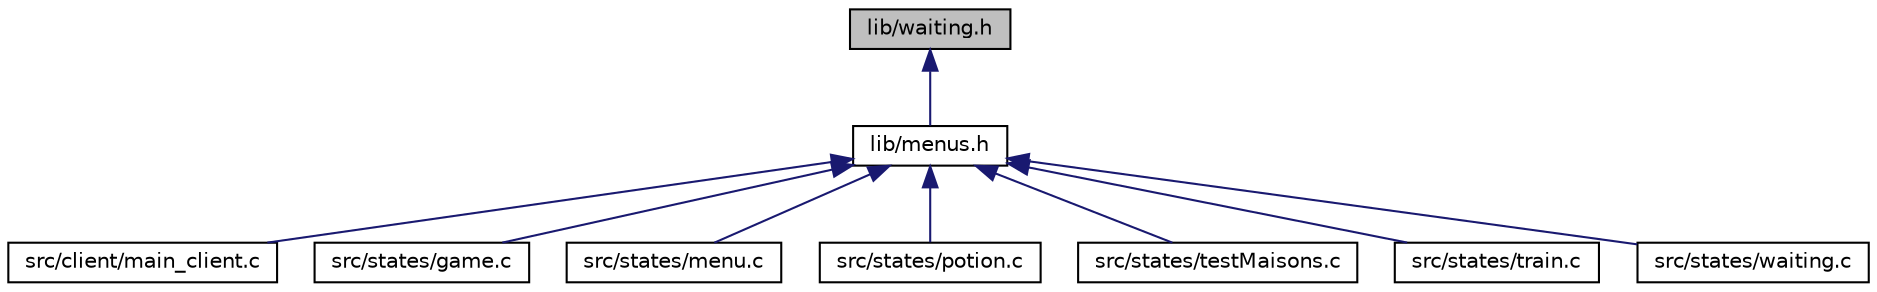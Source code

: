 digraph "lib/waiting.h"
{
 // LATEX_PDF_SIZE
  edge [fontname="Helvetica",fontsize="10",labelfontname="Helvetica",labelfontsize="10"];
  node [fontname="Helvetica",fontsize="10",shape=record];
  Node1 [label="lib/waiting.h",height=0.2,width=0.4,color="black", fillcolor="grey75", style="filled", fontcolor="black",tooltip="Header de waiting.c."];
  Node1 -> Node2 [dir="back",color="midnightblue",fontsize="10",style="solid"];
  Node2 [label="lib/menus.h",height=0.2,width=0.4,color="black", fillcolor="white", style="filled",URL="$menus_8h.html",tooltip="Header commun aux différents statuts du jeu."];
  Node2 -> Node3 [dir="back",color="midnightblue",fontsize="10",style="solid"];
  Node3 [label="src/client/main_client.c",height=0.2,width=0.4,color="black", fillcolor="white", style="filled",URL="$main__client_8c.html",tooltip="Fonction principale du jeu."];
  Node2 -> Node4 [dir="back",color="midnightblue",fontsize="10",style="solid"];
  Node4 [label="src/states/game.c",height=0.2,width=0.4,color="black", fillcolor="white", style="filled",URL="$game_8c.html",tooltip="Déroulement du jeu dans l'état GAME."];
  Node2 -> Node5 [dir="back",color="midnightblue",fontsize="10",style="solid"];
  Node5 [label="src/states/menu.c",height=0.2,width=0.4,color="black", fillcolor="white", style="filled",URL="$menu_8c.html",tooltip="Déroulement du jeu dans l'état HOME."];
  Node2 -> Node6 [dir="back",color="midnightblue",fontsize="10",style="solid"];
  Node6 [label="src/states/potion.c",height=0.2,width=0.4,color="black", fillcolor="white", style="filled",URL="$potion_8c.html",tooltip="Menu de création de potions."];
  Node2 -> Node7 [dir="back",color="midnightblue",fontsize="10",style="solid"];
  Node7 [label="src/states/testMaisons.c",height=0.2,width=0.4,color="black", fillcolor="white", style="filled",URL="$testMaisons_8c.html",tooltip="Déroulement du jeu dans l'état TEST_M."];
  Node2 -> Node8 [dir="back",color="midnightblue",fontsize="10",style="solid"];
  Node8 [label="src/states/train.c",height=0.2,width=0.4,color="black", fillcolor="white", style="filled",URL="$train_8c.html",tooltip="Déroulement du jeu dans l'état TRAIN."];
  Node2 -> Node9 [dir="back",color="midnightblue",fontsize="10",style="solid"];
  Node9 [label="src/states/waiting.c",height=0.2,width=0.4,color="black", fillcolor="white", style="filled",URL="$waiting_8c.html",tooltip="Déroulement du jeu dans l'état WAITING."];
}
